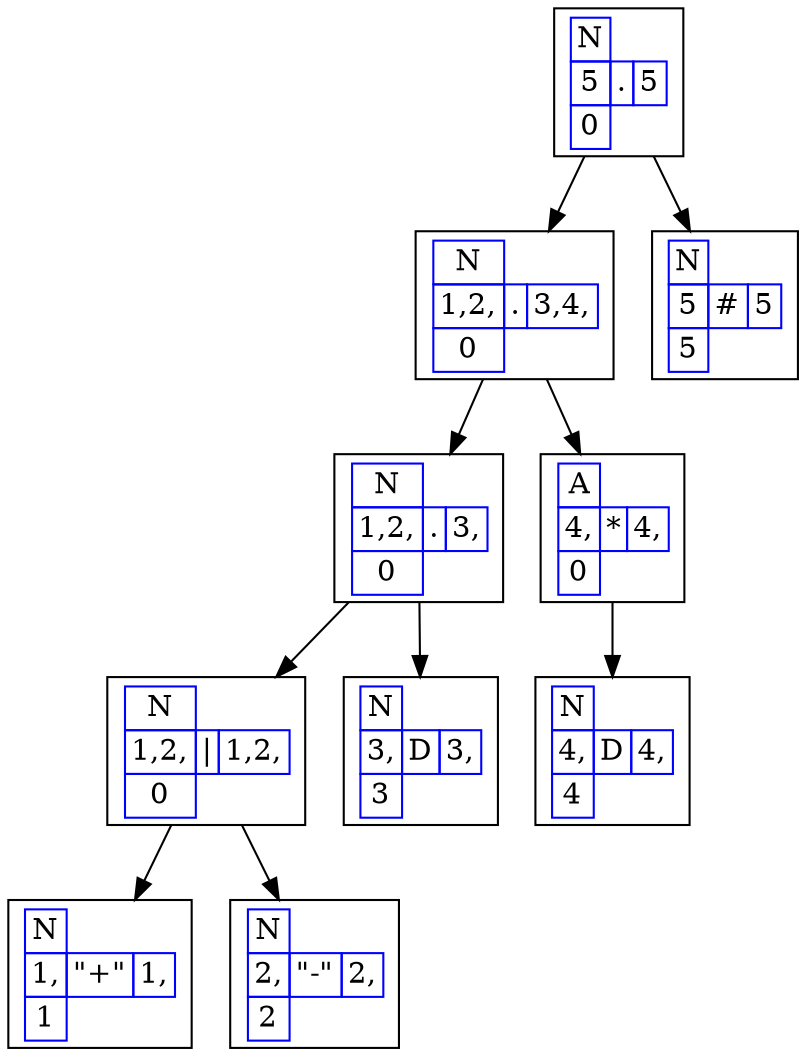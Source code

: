 digraph G{
rankdir=UD
node[shape=box]
concentrate=true
nodo35 [ label =< 
<table border='0' cellborder='1' color='blue' cellspacing='0'>
<tr><td>N</td></tr>
<tr><td>5</td><td>.</td><td>5</td></tr>
<tr><td>0</td></tr>
</table>
>];
nodo33 [ label =< 
<table border='0' cellborder='1' color='blue' cellspacing='0'>
<tr><td>N</td></tr>
<tr><td>1,2,</td><td>.</td><td>3,4,</td></tr>
<tr><td>0</td></tr>
</table>
>];
nodo30 [ label =< 
<table border='0' cellborder='1' color='blue' cellspacing='0'>
<tr><td>N</td></tr>
<tr><td>1,2,</td><td>.</td><td>3,</td></tr>
<tr><td>0</td></tr>
</table>
>];
nodo28 [ label =< 
<table border='0' cellborder='1' color='blue' cellspacing='0'>
<tr><td>N</td></tr>
<tr><td>1,2,</td><td>|</td><td>1,2,</td></tr>
<tr><td>0</td></tr>
</table>
>];
nodo26 [ label =< 
<table border='0' cellborder='1' color='blue' cellspacing='0'>
<tr><td>N</td></tr>
<tr><td>1,</td><td>"+"</td><td>1,</td></tr>
<tr><td>1</td></tr>
</table>
>];
nodo28->nodo26
nodo27 [ label =< 
<table border='0' cellborder='1' color='blue' cellspacing='0'>
<tr><td>N</td></tr>
<tr><td>2,</td><td>"-"</td><td>2,</td></tr>
<tr><td>2</td></tr>
</table>
>];
nodo28->nodo27
nodo30->nodo28
nodo29 [ label =< 
<table border='0' cellborder='1' color='blue' cellspacing='0'>
<tr><td>N</td></tr>
<tr><td>3,</td><td>D</td><td>3,</td></tr>
<tr><td>3</td></tr>
</table>
>];
nodo30->nodo29
nodo33->nodo30
nodo32 [ label =< 
<table border='0' cellborder='1' color='blue' cellspacing='0'>
<tr><td>A</td></tr>
<tr><td>4,</td><td>*</td><td>4,</td></tr>
<tr><td>0</td></tr>
</table>
>];
nodo31 [ label =< 
<table border='0' cellborder='1' color='blue' cellspacing='0'>
<tr><td>N</td></tr>
<tr><td>4,</td><td>D</td><td>4,</td></tr>
<tr><td>4</td></tr>
</table>
>];
nodo32->nodo31
nodo33->nodo32
nodo35->nodo33
nodo34 [ label =< 
<table border='0' cellborder='1' color='blue' cellspacing='0'>
<tr><td>N</td></tr>
<tr><td>5</td><td>#</td><td>5</td></tr>
<tr><td>5</td></tr>
</table>
>];
nodo35->nodo34

}
